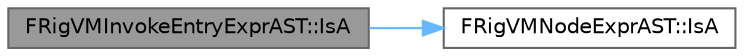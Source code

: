 digraph "FRigVMInvokeEntryExprAST::IsA"
{
 // INTERACTIVE_SVG=YES
 // LATEX_PDF_SIZE
  bgcolor="transparent";
  edge [fontname=Helvetica,fontsize=10,labelfontname=Helvetica,labelfontsize=10];
  node [fontname=Helvetica,fontsize=10,shape=box,height=0.2,width=0.4];
  rankdir="LR";
  Node1 [id="Node000001",label="FRigVMInvokeEntryExprAST::IsA",height=0.2,width=0.4,color="gray40", fillcolor="grey60", style="filled", fontcolor="black",tooltip="provides type checking for inherited types"];
  Node1 -> Node2 [id="edge1_Node000001_Node000002",color="steelblue1",style="solid",tooltip=" "];
  Node2 [id="Node000002",label="FRigVMNodeExprAST::IsA",height=0.2,width=0.4,color="grey40", fillcolor="white", style="filled",URL="$d4/dee/classFRigVMNodeExprAST.html#a1f6eda97f984e55239dd6c00626512d0",tooltip="provides type checking for inherited types"];
}
